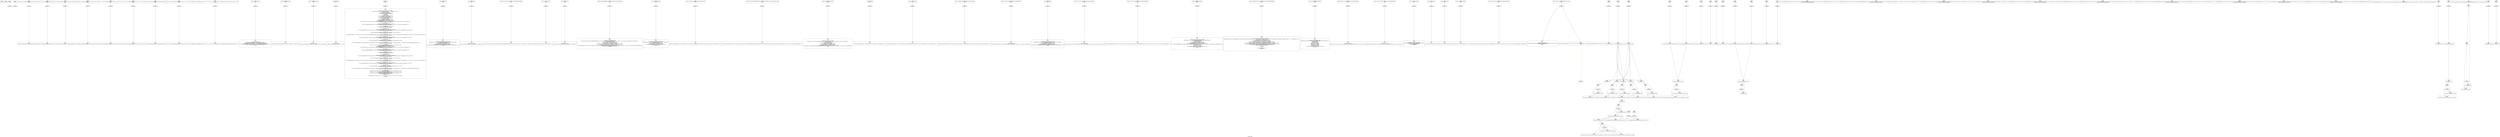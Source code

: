 digraph "constraint_graph" {
	label="constraint_graph";

	Node0x1e1d6a0 [shape=record,label="{0\n\<Empty\>\ni8* null\n\n}"];
	Node0x1e1d2f0 [shape=record,label="{1\n\<Empty\>\ni8* undef\n\n}"];
	Node0x1e3a1c0 [shape=record,label="{2\n\<Empty\>\nOffset:0\n\n}"];
	Node0x1e3a1c0 -> Node0x1e2be30[color=green];
	Node0x1e2be30 [shape=record,label="{3\nanonymous ptr\n}"];
	Node0x1e37120 [shape=record,label="{4\n\<Empty\>\nOffset:0\n\n}"];
	Node0x1e37120 -> Node0x1e2b610[color=green];
	Node0x1e2b610 [shape=record,label="{5\nanonymous ptr\n}"];
	Node0x1e2b1e0 [shape=record,label="{6\n\<Empty\>\n@_ZStL8__ioinit = internal global %\"class.std::ios_base::Init\" zeroinitializer, align 1\nOffset:0\n\n}"];
	Node0x1e2b1e0 -> Node0x1e2b390[color=green];
	Node0x1e2b390 [shape=record,label="{7\nanonymous ptr\n}"];
	Node0x1e2b390 -> Node0x1e1ca20;
	Node0x1e1ca20 [shape=record,label="{8\n\<Empty\>\n@_ZStL8__ioinit = internal global %\"class.std::ios_base::Init\" zeroinitializer, align 1\n\n}"];
	Node0x1e3f370 [shape=record,label="{9\n\<Empty\>\n@__dso_handle = external hidden global i8\nOffset:0\n\n}"];
	Node0x1e3f370 -> Node0x1e3f520[color=green];
	Node0x1e3f520 [shape=record,label="{10\nanonymous ptr\n}"];
	Node0x1e3f520 -> Node0x1e3fb00;
	Node0x1e3fb00 [shape=record,label="{11\n\<Empty\>\n@__dso_handle = external hidden global i8\n\n}"];
	Node0x1e410f0 [shape=record,label="{12\n\<Empty\>\n@.str = private unnamed_addr constant [17 x i8] c\"The Great Gatsby\\00\", align 1\nOffset:0\n\n}"];
	Node0x1e410f0 -> Node0x1e412a0[color=green];
	Node0x1e412a0 [shape=record,label="{13\nanonymous ptr\n}"];
	Node0x1e412a0 -> Node0x1e41880;
	Node0x1e41880 [shape=record,label="{14\n\<Empty\>\n@.str = private unnamed_addr constant [17 x i8] c\"The Great Gatsby\\00\", align 1\n\n}"];
	Node0x1e41e60 [shape=record,label="{15\n\<Empty\>\n@_ZSt4cout = external dso_local global %\"class.std::basic_ostream\", align 8\nOffset:0\n\n}"];
	Node0x1e41e60 -> Node0x1e42010[color=green];
	Node0x1e42010 [shape=record,label="{16\nanonymous ptr\n}"];
	Node0x1e42010 -> Node0x1e43270;
	Node0x1e43270 [shape=record,label="{17\n\<Empty\>\n@_ZSt4cout = external dso_local global %\"class.std::basic_ostream\", align 8\n\n}"];
	Node0x1e43850 [shape=record,label="{18\n\<Empty\>\n@.str.1 = private unnamed_addr constant [18 x i8] c\"Book 1: Title = \\22\\00\", align 1\nOffset:0\n\n}"];
	Node0x1e43850 -> Node0x1e43a00[color=green];
	Node0x1e43a00 [shape=record,label="{19\nanonymous ptr\n}"];
	Node0x1e43a00 -> Node0x1e43fe0;
	Node0x1e43fe0 [shape=record,label="{20\n\<Empty\>\n@.str.1 = private unnamed_addr constant [18 x i8] c\"Book 1: Title = \\22\\00\", align 1\n\n}"];
	Node0x1e445c0 [shape=record,label="{21\n\<Empty\>\n@.str.2 = private unnamed_addr constant [9 x i8] c\"\\22, ID = \\00\", align 1\nOffset:0\n\n}"];
	Node0x1e445c0 -> Node0x1e44770[color=green];
	Node0x1e44770 [shape=record,label="{22\nanonymous ptr\n}"];
	Node0x1e44770 -> Node0x1e44d50;
	Node0x1e44d50 [shape=record,label="{23\n\<Empty\>\n@.str.2 = private unnamed_addr constant [9 x i8] c\"\\22, ID = \\00\", align 1\n\n}"];
	Node0x1e45330 [shape=record,label="{24\n\<Empty\>\n@.str.3 = private unnamed_addr constant [17 x i8] c\"Pointer Analysis\\00\", align 1\nOffset:0\n\n}"];
	Node0x1e45330 -> Node0x1e454e0[color=green];
	Node0x1e454e0 [shape=record,label="{25\nanonymous ptr\n}"];
	Node0x1e454e0 -> Node0x1e45ac0;
	Node0x1e45ac0 [shape=record,label="{26\n\<Empty\>\n@.str.3 = private unnamed_addr constant [17 x i8] c\"Pointer Analysis\\00\", align 1\n\n}"];
	Node0x1e460a0 [shape=record,label="{27\n\<Empty\>\n@.str.4 = private unnamed_addr constant [18 x i8] c\"Book 2: Title = \\22\\00\", align 1\nOffset:0\n\n}"];
	Node0x1e460a0 -> Node0x1e46250[color=green];
	Node0x1e46250 [shape=record,label="{28\nanonymous ptr\n}"];
	Node0x1e46250 -> Node0x1e46830;
	Node0x1e46830 [shape=record,label="{29\n\<Empty\>\n@.str.4 = private unnamed_addr constant [18 x i8] c\"Book 2: Title = \\22\\00\", align 1\n\n}"];
	Node0x1e46e10 [shape=record,label="{30\n\<Empty\>\n@llvm.global_ctors = appending global [1 x \{ i32, void ()*, i8* \}] [\{ i32, void ()*, i8* \} \{ i32 65535, void ()* @_GLOBAL__sub_I_zipper_directflow_library_struct.cpp, i8* null \}]\nOffset:0\n\n}"];
	Node0x1e46e10 -> Node0x1e46fc0[color=green];
	Node0x1e46fc0 [shape=record,label="{31\nanonymous ptr\n}"];
	Node0x1e46fc0 -> Node0x1e47840;
	Node0x1e47840 [shape=record,label="{32\n\<Empty\>\n@llvm.global_ctors = appending global [1 x \{ i32, void ()*, i8* \}] [\{ i32, void ()*, i8* \} \{ i32 65535, void ()* @_GLOBAL__sub_I_zipper_directflow_library_struct.cpp, i8* null \}]\n\n}"];
	Node0x1e3e980 [shape=record,label="{33\n\<Empty\>__cxx_global_var_init\nOffset:0\n\n}"];
	Node0x1e3e980 -> Node0x1e3eb30[color=green];
	Node0x1e3eb30 [shape=record,label="{34\nanonymous ptr\n}"];
	Node0x1e3eb30 -> Node0x1e4a310;
	Node0x1e4a310 [shape=record,label="{35\n\<Empty\>\n\n; Function Attrs: noinline uwtable\ndefine internal void @__cxx_global_var_init() #0 section \".text.startup\" \{\n  call void @_ZNSt8ios_base4InitC1Ev(%\"class.std::ios_base::Init\"* @_ZStL8__ioinit)\n  %1 = bitcast void (%\"class.std::ios_base::Init\"*)* @_ZNSt8ios_base4InitD1Ev to void (i8*)*\n  %2 = getelementptr inbounds %\"class.std::ios_base::Init\", %\"class.std::ios_base::Init\"* @_ZStL8__ioinit, i32 0, i32 0\n  %3 = call i32 @__cxa_atexit(void (i8*)* %1, i8* %2, i8* @__dso_handle) #3\n  ret void\n\}\n\n\n}"];
	Node0x1e4a8f0 [shape=record,label="{36\n\<Empty\>_ZNSt8ios_base4InitC1Ev\nOffset:0\n\n}"];
	Node0x1e4a8f0 -> Node0x1e4aaa0[color=green];
	Node0x1e4aaa0 [shape=record,label="{37\nanonymous ptr\n}"];
	Node0x1e4aaa0 -> Node0x1e4b080;
	Node0x1e4b080 [shape=record,label="{38\n\<Empty\>\n\ndeclare dso_local void @_ZNSt8ios_base4InitC1Ev(%\"class.std::ios_base::Init\"*) unnamed_addr #1\n\n\n}"];
	Node0x1e4b660 [shape=record,label="{39\n\<Empty\>_ZNSt8ios_base4InitD1Ev\nOffset:0\n\n}"];
	Node0x1e4b660 -> Node0x1e4b810[color=green];
	Node0x1e4b810 [shape=record,label="{40\nanonymous ptr\n}"];
	Node0x1e4b810 -> Node0x1e4bdf0;
	Node0x1e4bdf0 [shape=record,label="{41\n\<Empty\>\n\n; Function Attrs: nounwind\ndeclare dso_local void @_ZNSt8ios_base4InitD1Ev(%\"class.std::ios_base::Init\"*) unnamed_addr #2\n\n\n}"];
	Node0x1e4c3d0 [shape=record,label="{42\n\<Empty\>__cxa_atexit\nOffset:0\n\n}"];
	Node0x1e4c3d0 -> Node0x1e4c580[color=green];
	Node0x1e4c580 [shape=record,label="{43\nanonymous ptr\n}"];
	Node0x1e4c580 -> Node0x1e4cb60;
	Node0x1e4cb60 [shape=record,label="{44\n\<Empty\>\n\n; Function Attrs: nounwind\ndeclare dso_local i32 @__cxa_atexit(void (i8*)*, i8*, i8*) #3\n\n\n}"];
	Node0x1e4d140 [shape=record,label="{45\n\<Empty\>main\nOffset:0\n\n}"];
	Node0x1e4d140 -> Node0x1e4d2f0[color=green];
	Node0x1e4d2f0 [shape=record,label="{46\nanonymous ptr\n}"];
	Node0x1e4d2f0 -> Node0x1e4d8d0;
	Node0x1e4d8d0 [shape=record,label="{47\n\<Empty\>\n\n; Function Attrs: noinline norecurse optnone uwtable\ndefine dso_local i32 @main() #4 personality i8* bitcast (i32 (...)* @__gxx_personality_v0 to i8*) \{\n  %1 = alloca i32, align 4\n  %2 = alloca %struct.Book, align 8\n  %3 = alloca %\"class.std::__cxx11::basic_string\", align 8\n  %4 = alloca %\"class.std::allocator\", align 1\n  %5 = alloca i8*\n  %6 = alloca i32\n  %7 = alloca i32, align 4\n  %8 = alloca %\"class.std::__cxx11::basic_string\", align 8\n  %9 = alloca %struct.Book, align 8\n  %10 = alloca %\"class.std::__cxx11::basic_string\", align 8\n  %11 = alloca %\"class.std::allocator\", align 1\n  %12 = alloca i32, align 4\n  %13 = alloca %\"class.std::__cxx11::basic_string\", align 8\n  store i32 0, i32* %1, align 4\n  call void @_ZN4BookC2Ev(%struct.Book* %2) #3\n  call void @_ZNSaIcEC1Ev(%\"class.std::allocator\"* %4) #3\n  %14 = getelementptr inbounds [17 x i8], [17 x i8]* @.str, i64 0, i64 0\n  invoke void @_ZNSt7__cxx1112basic_stringIcSt11char_traitsIcESaIcEEC1EPKcRKS3_(%\"class.std::__cxx11::basic_string\"* %3, i8* %14, %\"class.std::allocator\"* dereferenceable(1) %4)\n          to label %15 unwind label %aser.unreachable\n\n15:                                               ; preds = %0\n  call void @_ZNSaIcED1Ev(%\"class.std::allocator\"* %4) #3\n  invoke void @_ZN4Book8setTitleERKNSt7__cxx1112basic_stringIcSt11char_traitsIcESaIcEEE(%struct.Book* %2, %\"class.std::__cxx11::basic_string\"* dereferenceable(32) %3)\n          to label %16 unwind label %aser.unreachable\n\n16:                                               ; preds = %15\n  %17 = invoke i32 @_ZNK4Book5getIDEv(%struct.Book* %2)\n          to label %18 unwind label %aser.unreachable\n\n18:                                               ; preds = %16\n  store i32 %17, i32* %7, align 4\n  %19 = getelementptr inbounds [18 x i8], [18 x i8]* @.str.1, i64 0, i64 0\n  %20 = invoke dereferenceable(272) %\"class.std::basic_ostream\"* @_ZStlsISt11char_traitsIcEERSt13basic_ostreamIcT_ES5_PKc(%\"class.std::basic_ostream\"* dereferenceable(272) @_ZSt4cout, i8* %19)\n          to label %21 unwind label %aser.unreachable\n\n21:                                               ; preds = %18\n  invoke void @_ZNK4Book8getTitleB5cxx11Ev(%\"class.std::__cxx11::basic_string\"* sret %8, %struct.Book* %2)\n          to label %22 unwind label %aser.unreachable\n\n22:                                               ; preds = %21\n  %23 = invoke dereferenceable(272) %\"class.std::basic_ostream\"* @_ZStlsIcSt11char_traitsIcESaIcEERSt13basic_ostreamIT_T0_ES7_RKNSt7__cxx1112basic_stringIS4_S5_T1_EE(%\"class.std::basic_ostream\"* dereferenceable(272) %20, %\"class.std::__cxx11::basic_string\"* dereferenceable(32) %8)\n          to label %24 unwind label %aser.unreachable\n\n24:                                               ; preds = %22\n  %25 = getelementptr inbounds [9 x i8], [9 x i8]* @.str.2, i64 0, i64 0\n  %26 = invoke dereferenceable(272) %\"class.std::basic_ostream\"* @_ZStlsISt11char_traitsIcEERSt13basic_ostreamIcT_ES5_PKc(%\"class.std::basic_ostream\"* dereferenceable(272) %23, i8* %25)\n          to label %27 unwind label %aser.unreachable\n\n27:                                               ; preds = %24\n  %28 = load i32, i32* %7, align 4\n  %29 = invoke dereferenceable(272) %\"class.std::basic_ostream\"* @_ZNSolsEi(%\"class.std::basic_ostream\"* %26, i32 %28)\n          to label %30 unwind label %aser.unreachable\n\n30:                                               ; preds = %27\n  %31 = invoke dereferenceable(272) %\"class.std::basic_ostream\"* @_ZNSolsEPFRSoS_E(%\"class.std::basic_ostream\"* %29, %\"class.std::basic_ostream\"* (%\"class.std::basic_ostream\"*)* @_ZSt4endlIcSt11char_traitsIcEERSt13basic_ostreamIT_T0_ES6_)\n          to label %32 unwind label %aser.unreachable\n\n32:                                               ; preds = %30\n  call void @_ZNSt7__cxx1112basic_stringIcSt11char_traitsIcESaIcEED1Ev(%\"class.std::__cxx11::basic_string\"* %8) #3\n  call void @_ZN4BookC2Ev(%struct.Book* %9) #3\n  call void @_ZNSaIcEC1Ev(%\"class.std::allocator\"* %11) #3\n  %33 = getelementptr inbounds [17 x i8], [17 x i8]* @.str.3, i64 0, i64 0\n  invoke void @_ZNSt7__cxx1112basic_stringIcSt11char_traitsIcESaIcEEC1EPKcRKS3_(%\"class.std::__cxx11::basic_string\"* %10, i8* %33, %\"class.std::allocator\"* dereferenceable(1) %11)\n          to label %34 unwind label %aser.unreachable\n\n34:                                               ; preds = %32\n  call void @_ZNSaIcED1Ev(%\"class.std::allocator\"* %11) #3\n  invoke void @_ZN4Book8setTitleERKNSt7__cxx1112basic_stringIcSt11char_traitsIcESaIcEEE(%struct.Book* %9, %\"class.std::__cxx11::basic_string\"* dereferenceable(32) %10)\n          to label %35 unwind label %aser.unreachable\n\n35:                                               ; preds = %34\n  %36 = invoke i32 @_ZNK4Book5getIDEv(%struct.Book* %9)\n          to label %37 unwind label %aser.unreachable\n\n37:                                               ; preds = %35\n  store i32 %36, i32* %12, align 4\n  %38 = getelementptr inbounds [18 x i8], [18 x i8]* @.str.4, i64 0, i64 0\n  %39 = invoke dereferenceable(272) %\"class.std::basic_ostream\"* @_ZStlsISt11char_traitsIcEERSt13basic_ostreamIcT_ES5_PKc(%\"class.std::basic_ostream\"* dereferenceable(272) @_ZSt4cout, i8* %38)\n          to label %40 unwind label %aser.unreachable\n\n40:                                               ; preds = %37\n  invoke void @_ZNK4Book8getTitleB5cxx11Ev(%\"class.std::__cxx11::basic_string\"* sret %13, %struct.Book* %9)\n          to label %41 unwind label %aser.unreachable\n\n41:                                               ; preds = %40\n  %42 = invoke dereferenceable(272) %\"class.std::basic_ostream\"* @_ZStlsIcSt11char_traitsIcESaIcEERSt13basic_ostreamIT_T0_ES7_RKNSt7__cxx1112basic_stringIS4_S5_T1_EE(%\"class.std::basic_ostream\"* dereferenceable(272) %39, %\"class.std::__cxx11::basic_string\"* dereferenceable(32) %13)\n          to label %43 unwind label %aser.unreachable\n\n43:                                               ; preds = %41\n  %44 = getelementptr inbounds [9 x i8], [9 x i8]* @.str.2, i64 0, i64 0\n  %45 = invoke dereferenceable(272) %\"class.std::basic_ostream\"* @_ZStlsISt11char_traitsIcEERSt13basic_ostreamIcT_ES5_PKc(%\"class.std::basic_ostream\"* dereferenceable(272) %42, i8* %44)\n          to label %46 unwind label %aser.unreachable\n\n46:                                               ; preds = %43\n  %47 = load i32, i32* %12, align 4\n  %48 = invoke dereferenceable(272) %\"class.std::basic_ostream\"* @_ZNSolsEi(%\"class.std::basic_ostream\"* %45, i32 %47)\n          to label %49 unwind label %aser.unreachable\n\n49:                                               ; preds = %46\n  %50 = invoke dereferenceable(272) %\"class.std::basic_ostream\"* @_ZNSolsEPFRSoS_E(%\"class.std::basic_ostream\"* %48, %\"class.std::basic_ostream\"* (%\"class.std::basic_ostream\"*)* @_ZSt4endlIcSt11char_traitsIcEERSt13basic_ostreamIT_T0_ES6_)\n          to label %51 unwind label %aser.unreachable\n\n51:                                               ; preds = %49\n  call void @_ZNSt7__cxx1112basic_stringIcSt11char_traitsIcESaIcEED1Ev(%\"class.std::__cxx11::basic_string\"* %13) #3\n  store i32 0, i32* %1, align 4\n  call void @_ZNSt7__cxx1112basic_stringIcSt11char_traitsIcESaIcEED1Ev(%\"class.std::__cxx11::basic_string\"* %10) #3\n  call void @_ZN4BookD2Ev(%struct.Book* %9) #3\n  call void @_ZNSt7__cxx1112basic_stringIcSt11char_traitsIcESaIcEED1Ev(%\"class.std::__cxx11::basic_string\"* %3) #3\n  call void @_ZN4BookD2Ev(%struct.Book* %2) #3\n  %52 = load i32, i32* %1, align 4\n  ret i32 %52\n\naser.unreachable:                                 ; preds = %49, %46, %43, %41, %40, %37, %35, %34, %32, %30, %27, %24, %22, %21, %18, %16, %15, %0\n  unreachable\n\}\n\n\n}"];
	Node0x1e4deb0 [shape=record,label="{48\n\<Empty\>_ZN4BookC2Ev\nOffset:0\n\n}"];
	Node0x1e4deb0 -> Node0x1e4e060[color=green];
	Node0x1e4e060 [shape=record,label="{49\nanonymous ptr\n}"];
	Node0x1e4e060 -> Node0x1e4e640;
	Node0x1e4e640 [shape=record,label="{50\n\<Empty\>\n\n; Function Attrs: noinline nounwind optnone uwtable\ndefine linkonce_odr dso_local void @_ZN4BookC2Ev(%struct.Book*) unnamed_addr #5 comdat align 2 \{\n  %2 = alloca %struct.Book*, align 8\n  store %struct.Book* %0, %struct.Book** %2, align 8\n  %3 = load %struct.Book*, %struct.Book** %2, align 8\n  %4 = getelementptr inbounds %struct.Book, %struct.Book* %3, i32 0, i32 0\n  call void @_ZNSt7__cxx1112basic_stringIcSt11char_traitsIcESaIcEEC1Ev(%\"class.std::__cxx11::basic_string\"* %4) #3\n  ret void\n\}\n\n\n}"];
	Node0x1e4ec20 [shape=record,label="{51\n\<Empty\>_ZNSaIcEC1Ev\nOffset:0\n\n}"];
	Node0x1e4ec20 -> Node0x1e4edd0[color=green];
	Node0x1e4edd0 [shape=record,label="{52\nanonymous ptr\n}"];
	Node0x1e4edd0 -> Node0x1e4f3b0;
	Node0x1e4f3b0 [shape=record,label="{53\n\<Empty\>\n\n; Function Attrs: nounwind\ndeclare dso_local void @_ZNSaIcEC1Ev(%\"class.std::allocator\"*) unnamed_addr #2\n\n\n}"];
	Node0x1e4f990 [shape=record,label="{54\n\<Empty\>_ZNSt7__cxx1112basic_stringIcSt11char_traitsIcESaIcEEC1EPKcRKS3_\nOffset:0\n\n}"];
	Node0x1e4f990 -> Node0x1e4fb40[color=green];
	Node0x1e4fb40 [shape=record,label="{55\nanonymous ptr\n}"];
	Node0x1e4fb40 -> Node0x1e503c0;
	Node0x1e503c0 [shape=record,label="{56\n\<Empty\>\n\ndeclare dso_local void @_ZNSt7__cxx1112basic_stringIcSt11char_traitsIcESaIcEEC1EPKcRKS3_(%\"class.std::__cxx11::basic_string\"*, i8*, %\"class.std::allocator\"* dereferenceable(1)) unnamed_addr #1\n\n\n}"];
	Node0x1e509a0 [shape=record,label="{57\n\<Empty\>__gxx_personality_v0\nOffset:0\n\n}"];
	Node0x1e509a0 -> Node0x1e50b50[color=green];
	Node0x1e50b50 [shape=record,label="{58\nanonymous ptr\n}"];
	Node0x1e50b50 -> Node0x1e513d0;
	Node0x1e513d0 [shape=record,label="{59\n\<Empty\>\n\ndeclare dso_local i32 @__gxx_personality_v0(...)\n\n\n}"];
	Node0x1e519b0 [shape=record,label="{60\n\<Empty\>_ZNSaIcED1Ev\nOffset:0\n\n}"];
	Node0x1e519b0 -> Node0x1e51b60[color=green];
	Node0x1e51b60 [shape=record,label="{61\nanonymous ptr\n}"];
	Node0x1e51b60 -> Node0x1e523e0;
	Node0x1e523e0 [shape=record,label="{62\n\<Empty\>\n\n; Function Attrs: nounwind\ndeclare dso_local void @_ZNSaIcED1Ev(%\"class.std::allocator\"*) unnamed_addr #2\n\n\n}"];
	Node0x1e529c0 [shape=record,label="{63\n\<Empty\>_ZN4Book8setTitleERKNSt7__cxx1112basic_stringIcSt11char_traitsIcESaIcEEE\nOffset:0\n\n}"];
	Node0x1e529c0 -> Node0x1e52b70[color=green];
	Node0x1e52b70 [shape=record,label="{64\nanonymous ptr\n}"];
	Node0x1e52b70 -> Node0x1e2aee0;
	Node0x1e2aee0 [shape=record,label="{65\n\<Empty\>\n\n; Function Attrs: noinline optnone uwtable\ndefine linkonce_odr dso_local void @_ZN4Book8setTitleERKNSt7__cxx1112basic_stringIcSt11char_traitsIcESaIcEEE(%struct.Book*, %\"class.std::__cxx11::basic_string\"* dereferenceable(32)) #6 comdat align 2 \{\n  %3 = alloca %struct.Book*, align 8\n  %4 = alloca %\"class.std::__cxx11::basic_string\"*, align 8\n  store %struct.Book* %0, %struct.Book** %3, align 8\n  store %\"class.std::__cxx11::basic_string\"* %1, %\"class.std::__cxx11::basic_string\"** %4, align 8\n  %5 = load %struct.Book*, %struct.Book** %3, align 8\n  %6 = load %\"class.std::__cxx11::basic_string\"*, %\"class.std::__cxx11::basic_string\"** %4, align 8\n  %7 = getelementptr inbounds %struct.Book, %struct.Book* %5, i32 0, i32 0\n  %8 = call dereferenceable(32) %\"class.std::__cxx11::basic_string\"* @_ZNSt7__cxx1112basic_stringIcSt11char_traitsIcESaIcEEaSERKS4_(%\"class.std::__cxx11::basic_string\"* %7, %\"class.std::__cxx11::basic_string\"* dereferenceable(32) %6)\n  call void @_ZN4Book10generateIDEv(%struct.Book* %5)\n  ret void\n\}\n\n\n}"];
	Node0x1e52140 [shape=record,label="{66\n\<Empty\>_ZNK4Book5getIDEv\nOffset:0\n\n}"];
	Node0x1e52140 -> Node0x1e38810[color=green];
	Node0x1e38810 [shape=record,label="{67\nanonymous ptr\n}"];
	Node0x1e38810 -> Node0x1e48060;
	Node0x1e48060 [shape=record,label="{68\n\<Empty\>\n\n; Function Attrs: noinline nounwind optnone uwtable\ndefine linkonce_odr dso_local i32 @_ZNK4Book5getIDEv(%struct.Book*) #5 comdat align 2 \{\n  %2 = alloca %struct.Book*, align 8\n  store %struct.Book* %0, %struct.Book** %2, align 8\n  %3 = load %struct.Book*, %struct.Book** %2, align 8\n  %4 = getelementptr inbounds %struct.Book, %struct.Book* %3, i32 0, i32 1\n  %5 = load i32, i32* %4, align 8\n  ret i32 %5\n\}\n\n\n}"];
	Node0x1e42a00 [shape=record,label="{69\n\<Empty\>_ZStlsISt11char_traitsIcEERSt13basic_ostreamIcT_ES5_PKc\nOffset:0\n\n}"];
	Node0x1e42a00 -> Node0x1e42bb0[color=green];
	Node0x1e42bb0 [shape=record,label="{70\nanonymous ptr\n}"];
	Node0x1e42bb0 -> Node0x1e498c0;
	Node0x1e498c0 [shape=record,label="{71\n\<Empty\>\n\ndeclare dso_local dereferenceable(272) %\"class.std::basic_ostream\"* @_ZStlsISt11char_traitsIcEERSt13basic_ostreamIcT_ES5_PKc(%\"class.std::basic_ostream\"* dereferenceable(272), i8*) #1\n\n\n}"];
	Node0x1e49ea0 [shape=record,label="{72\n\<Empty\>_ZStlsIcSt11char_traitsIcESaIcEERSt13basic_ostreamIT_T0_ES7_RKNSt7__cxx1112basic_stringIS4_S5_T1_EE\nOffset:0\n\n}"];
	Node0x1e49ea0 -> Node0x1e48220[color=green];
	Node0x1e48220 [shape=record,label="{73\nanonymous ptr\n}"];
	Node0x1e48220 -> Node0x1e57880;
	Node0x1e57880 [shape=record,label="{74\n\<Empty\>\n\ndeclare dso_local dereferenceable(272) %\"class.std::basic_ostream\"* @_ZStlsIcSt11char_traitsIcESaIcEERSt13basic_ostreamIT_T0_ES7_RKNSt7__cxx1112basic_stringIS4_S5_T1_EE(%\"class.std::basic_ostream\"* dereferenceable(272), %\"class.std::__cxx11::basic_string\"* dereferenceable(32)) #1\n\n\n}"];
	Node0x1e57e60 [shape=record,label="{75\n\<Empty\>_ZNK4Book8getTitleB5cxx11Ev\nOffset:0\n\n}"];
	Node0x1e57e60 -> Node0x1e58010[color=green];
	Node0x1e58010 [shape=record,label="{76\nanonymous ptr\n}"];
	Node0x1e58010 -> Node0x1e585f0;
	Node0x1e585f0 [shape=record,label="{77\n\<Empty\>\n\n; Function Attrs: noinline optnone uwtable\ndefine linkonce_odr dso_local void @_ZNK4Book8getTitleB5cxx11Ev(%\"class.std::__cxx11::basic_string\"* noalias sret, %struct.Book*) #6 comdat align 2 \{\n  %3 = alloca i8*, align 8\n  %4 = alloca %struct.Book*, align 8\n  %5 = bitcast %\"class.std::__cxx11::basic_string\"* %0 to i8*\n  store i8* %5, i8** %3, align 8\n  store %struct.Book* %1, %struct.Book** %4, align 8\n  %6 = load %struct.Book*, %struct.Book** %4, align 8\n  %7 = getelementptr inbounds %struct.Book, %struct.Book* %6, i32 0, i32 0\n  call void @_ZNSt7__cxx1112basic_stringIcSt11char_traitsIcESaIcEEC1ERKS4_(%\"class.std::__cxx11::basic_string\"* %0, %\"class.std::__cxx11::basic_string\"* dereferenceable(32) %7)\n  ret void\n\}\n\n\n}"];
	Node0x1e58bd0 [shape=record,label="{78\n\<Empty\>_ZNSolsEi\nOffset:0\n\n}"];
	Node0x1e58bd0 -> Node0x1e58d80[color=green];
	Node0x1e58d80 [shape=record,label="{79\nanonymous ptr\n}"];
	Node0x1e58d80 -> Node0x1e59360;
	Node0x1e59360 [shape=record,label="{80\n\<Empty\>\n\ndeclare dso_local dereferenceable(272) %\"class.std::basic_ostream\"* @_ZNSolsEi(%\"class.std::basic_ostream\"*, i32) #1\n\n\n}"];
	Node0x1e59940 [shape=record,label="{81\n\<Empty\>_ZNSolsEPFRSoS_E\nOffset:0\n\n}"];
	Node0x1e59940 -> Node0x1e59af0[color=green];
	Node0x1e59af0 [shape=record,label="{82\nanonymous ptr\n}"];
	Node0x1e59af0 -> Node0x1e5a0d0;
	Node0x1e5a0d0 [shape=record,label="{83\n\<Empty\>\n\ndeclare dso_local dereferenceable(272) %\"class.std::basic_ostream\"* @_ZNSolsEPFRSoS_E(%\"class.std::basic_ostream\"*, %\"class.std::basic_ostream\"* (%\"class.std::basic_ostream\"*)*) #1\n\n\n}"];
	Node0x1e5a6b0 [shape=record,label="{84\n\<Empty\>_ZSt4endlIcSt11char_traitsIcEERSt13basic_ostreamIT_T0_ES6_\nOffset:0\n\n}"];
	Node0x1e5a6b0 -> Node0x1e5a860[color=green];
	Node0x1e5a860 [shape=record,label="{85\nanonymous ptr\n}"];
	Node0x1e5a860 -> Node0x1e5b0e0;
	Node0x1e5b0e0 [shape=record,label="{86\n\<Empty\>\n\ndeclare dso_local dereferenceable(272) %\"class.std::basic_ostream\"* @_ZSt4endlIcSt11char_traitsIcEERSt13basic_ostreamIT_T0_ES6_(%\"class.std::basic_ostream\"* dereferenceable(272)) #1\n\n\n}"];
	Node0x1e5b6c0 [shape=record,label="{87\n\<Empty\>_ZNSt7__cxx1112basic_stringIcSt11char_traitsIcESaIcEED1Ev\nOffset:0\n\n}"];
	Node0x1e5b6c0 -> Node0x1e5b870[color=green];
	Node0x1e5b870 [shape=record,label="{88\nanonymous ptr\n}"];
	Node0x1e5b870 -> Node0x1e5c2d0;
	Node0x1e5c2d0 [shape=record,label="{89\n\<Empty\>\n\n; Function Attrs: nounwind\ndeclare dso_local void @_ZNSt7__cxx1112basic_stringIcSt11char_traitsIcESaIcEED1Ev(%\"class.std::__cxx11::basic_string\"*) unnamed_addr #2\n\n\n}"];
	Node0x1e5c8b0 [shape=record,label="{90\n\<Empty\>_ZN4BookD2Ev\nOffset:0\n\n}"];
	Node0x1e5c8b0 -> Node0x1e5ca60[color=green];
	Node0x1e5ca60 [shape=record,label="{91\nanonymous ptr\n}"];
	Node0x1e5ca60 -> Node0x1e5d2e0;
	Node0x1e5d2e0 [shape=record,label="{92\n\<Empty\>\n\n; Function Attrs: noinline nounwind optnone uwtable\ndefine linkonce_odr dso_local void @_ZN4BookD2Ev(%struct.Book*) unnamed_addr #5 comdat align 2 \{\n  %2 = alloca %struct.Book*, align 8\n  store %struct.Book* %0, %struct.Book** %2, align 8\n  %3 = load %struct.Book*, %struct.Book** %2, align 8\n  %4 = getelementptr inbounds %struct.Book, %struct.Book* %3, i32 0, i32 0\n  call void @_ZNSt7__cxx1112basic_stringIcSt11char_traitsIcESaIcEED1Ev(%\"class.std::__cxx11::basic_string\"* %4) #3\n  ret void\n\}\n\n\n}"];
	Node0x1e5d8c0 [shape=record,label="{93\n\<Empty\>_ZNSt7__cxx1112basic_stringIcSt11char_traitsIcESaIcEEC1Ev\nOffset:0\n\n}"];
	Node0x1e5d8c0 -> Node0x1e5da70[color=green];
	Node0x1e5da70 [shape=record,label="{94\nanonymous ptr\n}"];
	Node0x1e5da70 -> Node0x1e5e2f0;
	Node0x1e5e2f0 [shape=record,label="{95\n\<Empty\>\n\n; Function Attrs: nounwind\ndeclare dso_local void @_ZNSt7__cxx1112basic_stringIcSt11char_traitsIcESaIcEEC1Ev(%\"class.std::__cxx11::basic_string\"*) unnamed_addr #2\n\n\n}"];
	Node0x1e5e8d0 [shape=record,label="{96\n\<Empty\>_ZNSt7__cxx1112basic_stringIcSt11char_traitsIcESaIcEEaSERKS4_\nOffset:0\n\n}"];
	Node0x1e5e8d0 -> Node0x1e5ea80[color=green];
	Node0x1e5ea80 [shape=record,label="{97\nanonymous ptr\n}"];
	Node0x1e5ea80 -> Node0x1e5f300;
	Node0x1e5f300 [shape=record,label="{98\n\<Empty\>\n\ndeclare dso_local dereferenceable(32) %\"class.std::__cxx11::basic_string\"* @_ZNSt7__cxx1112basic_stringIcSt11char_traitsIcESaIcEEaSERKS4_(%\"class.std::__cxx11::basic_string\"*, %\"class.std::__cxx11::basic_string\"* dereferenceable(32)) #1\n\n\n}"];
	Node0x1e5f8e0 [shape=record,label="{99\n\<Empty\>_ZN4Book10generateIDEv\nOffset:0\n\n}"];
	Node0x1e5f8e0 -> Node0x1e5fa90[color=green];
	Node0x1e5fa90 [shape=record,label="{100\nanonymous ptr\n}"];
	Node0x1e5fa90 -> Node0x1e60310;
	Node0x1e60310 [shape=record,label="{101\n\<Empty\>\n\n; Function Attrs: noinline nounwind optnone uwtable\ndefine linkonce_odr dso_local void @_ZN4Book10generateIDEv(%struct.Book*) #5 comdat align 2 \{\n  %2 = alloca %struct.Book*, align 8\n  %3 = alloca i32, align 4\n  %4 = alloca %\"struct.std::hash\", align 1\n  store %struct.Book* %0, %struct.Book** %2, align 8\n  %5 = load %struct.Book*, %struct.Book** %2, align 8\n  %6 = getelementptr inbounds %struct.Book, %struct.Book* %5, i32 0, i32 0\n  %7 = call i64 @_ZNKSt4hashINSt7__cxx1112basic_stringIcSt11char_traitsIcESaIcEEEEclERKS5_(%\"struct.std::hash\"* %4, %\"class.std::__cxx11::basic_string\"* dereferenceable(32) %6) #3\n  %8 = trunc i64 %7 to i32\n  store i32 %8, i32* %3, align 4\n  %9 = load i32, i32* %3, align 4\n  %10 = getelementptr inbounds %struct.Book, %struct.Book* %5, i32 0, i32 1\n  store i32 %9, i32* %10, align 8\n  ret void\n\}\n\n\n}"];
	Node0x1e608f0 [shape=record,label="{102\n\<Empty\>_ZNKSt4hashINSt7__cxx1112basic_stringIcSt11char_traitsIcESaIcEEEEclERKS5_\nOffset:0\n\n}"];
	Node0x1e608f0 -> Node0x1e60aa0[color=green];
	Node0x1e60aa0 [shape=record,label="{103\nanonymous ptr\n}"];
	Node0x1e60aa0 -> Node0x1e61320;
	Node0x1e61320 [shape=record,label="{104\n\<Empty\>\n\n; Function Attrs: noinline nounwind optnone uwtable\ndefine linkonce_odr dso_local i64 @_ZNKSt4hashINSt7__cxx1112basic_stringIcSt11char_traitsIcESaIcEEEEclERKS5_(%\"struct.std::hash\"*, %\"class.std::__cxx11::basic_string\"* dereferenceable(32)) #5 comdat align 2 personality i8* bitcast (i32 (...)* @__gxx_personality_v0 to i8*) \{\n  %3 = alloca %\"struct.std::hash\"*, align 8\n  %4 = alloca %\"class.std::__cxx11::basic_string\"*, align 8\n  store %\"struct.std::hash\"* %0, %\"struct.std::hash\"** %3, align 8\n  store %\"class.std::__cxx11::basic_string\"* %1, %\"class.std::__cxx11::basic_string\"** %4, align 8\n  %5 = load %\"struct.std::hash\"*, %\"struct.std::hash\"** %3, align 8\n  %6 = load %\"class.std::__cxx11::basic_string\"*, %\"class.std::__cxx11::basic_string\"** %4, align 8\n  %7 = call i8* @_ZNKSt7__cxx1112basic_stringIcSt11char_traitsIcESaIcEE4dataEv(%\"class.std::__cxx11::basic_string\"* %6) #3\n  %8 = load %\"class.std::__cxx11::basic_string\"*, %\"class.std::__cxx11::basic_string\"** %4, align 8\n  %9 = call i64 @_ZNKSt7__cxx1112basic_stringIcSt11char_traitsIcESaIcEE6lengthEv(%\"class.std::__cxx11::basic_string\"* %8) #3\n  %10 = invoke i64 @_ZNSt10_Hash_impl4hashEPKvmm(i8* %7, i64 %9, i64 3339675911)\n          to label %11 unwind label %aser.unreachable\n\n11:                                               ; preds = %2\n  ret i64 %10\n\naser.unreachable:                                 ; preds = %2\n  unreachable\n\}\n\n\n}"];
	Node0x1e61900 [shape=record,label="{105\n\<Empty\>_ZNSt10_Hash_impl4hashEPKvmm\nOffset:0\n\n}"];
	Node0x1e61900 -> Node0x1e61ab0[color=green];
	Node0x1e61ab0 [shape=record,label="{106\nanonymous ptr\n}"];
	Node0x1e61ab0 -> Node0x1e62330;
	Node0x1e62330 [shape=record,label="{107\n\<Empty\>\n\n; Function Attrs: noinline optnone uwtable\ndefine linkonce_odr dso_local i64 @_ZNSt10_Hash_impl4hashEPKvmm(i8*, i64, i64) #6 comdat align 2 \{\n  %4 = alloca i8*, align 8\n  %5 = alloca i64, align 8\n  %6 = alloca i64, align 8\n  store i8* %0, i8** %4, align 8\n  store i64 %1, i64* %5, align 8\n  store i64 %2, i64* %6, align 8\n  %7 = load i8*, i8** %4, align 8\n  %8 = load i64, i64* %5, align 8\n  %9 = load i64, i64* %6, align 8\n  %10 = call i64 @_ZSt11_Hash_bytesPKvmm(i8* %7, i64 %8, i64 %9)\n  ret i64 %10\n\}\n\n\n}"];
	Node0x1e62910 [shape=record,label="{108\n\<Empty\>_ZNKSt7__cxx1112basic_stringIcSt11char_traitsIcESaIcEE4dataEv\nOffset:0\n\n}"];
	Node0x1e62910 -> Node0x1e62ac0[color=green];
	Node0x1e62ac0 [shape=record,label="{109\nanonymous ptr\n}"];
	Node0x1e62ac0 -> Node0x1e63340;
	Node0x1e63340 [shape=record,label="{110\n\<Empty\>\n\n; Function Attrs: nounwind\ndeclare dso_local i8* @_ZNKSt7__cxx1112basic_stringIcSt11char_traitsIcESaIcEE4dataEv(%\"class.std::__cxx11::basic_string\"*) #2\n\n\n}"];
	Node0x1e63920 [shape=record,label="{111\n\<Empty\>_ZNKSt7__cxx1112basic_stringIcSt11char_traitsIcESaIcEE6lengthEv\nOffset:0\n\n}"];
	Node0x1e63920 -> Node0x1e63ad0[color=green];
	Node0x1e63ad0 [shape=record,label="{112\nanonymous ptr\n}"];
	Node0x1e63ad0 -> Node0x1e64350;
	Node0x1e64350 [shape=record,label="{113\n\<Empty\>\n\n; Function Attrs: nounwind\ndeclare dso_local i64 @_ZNKSt7__cxx1112basic_stringIcSt11char_traitsIcESaIcEE6lengthEv(%\"class.std::__cxx11::basic_string\"*) #2\n\n\n}"];
	Node0x1e64930 [shape=record,label="{114\n\<Empty\>__clang_call_terminate\nOffset:0\n\n}"];
	Node0x1e64930 -> Node0x1e64ae0[color=green];
	Node0x1e64ae0 [shape=record,label="{115\nanonymous ptr\n}"];
	Node0x1e64ae0 -> Node0x1e65360;
	Node0x1e65360 [shape=record,label="{116\n\<Empty\>\n\n; Function Attrs: noinline noreturn nounwind\ndefine linkonce_odr hidden void @__clang_call_terminate(i8*) #7 comdat \{\n  %2 = call i8* @__cxa_begin_catch(i8* %0) #3\n  call void @_ZSt9terminatev() #8\n  unreachable\n\}\n\n\n}"];
	Node0x1e65940 [shape=record,label="{117\n\<Empty\>__cxa_begin_catch\nOffset:0\n\n}"];
	Node0x1e65940 -> Node0x1e65af0[color=green];
	Node0x1e65af0 [shape=record,label="{118\nanonymous ptr\n}"];
	Node0x1e65af0 -> Node0x1e66370;
	Node0x1e66370 [shape=record,label="{119\n\<Empty\>\n\ndeclare dso_local i8* @__cxa_begin_catch(i8*)\n\n\n}"];
	Node0x1e66950 [shape=record,label="{120\n\<Empty\>_ZSt9terminatev\nOffset:0\n\n}"];
	Node0x1e66950 -> Node0x1e66b00[color=green];
	Node0x1e66b00 [shape=record,label="{121\nanonymous ptr\n}"];
	Node0x1e66b00 -> Node0x1e67380;
	Node0x1e67380 [shape=record,label="{122\n\<Empty\>\n\ndeclare dso_local void @_ZSt9terminatev()\n\n\n}"];
	Node0x1e67960 [shape=record,label="{123\n\<Empty\>_ZSt11_Hash_bytesPKvmm\nOffset:0\n\n}"];
	Node0x1e67960 -> Node0x1e67b10[color=green];
	Node0x1e67b10 [shape=record,label="{124\nanonymous ptr\n}"];
	Node0x1e67b10 -> Node0x1e68390;
	Node0x1e68390 [shape=record,label="{125\n\<Empty\>\n\ndeclare dso_local i64 @_ZSt11_Hash_bytesPKvmm(i8*, i64, i64) #1\n\n\n}"];
	Node0x1e68970 [shape=record,label="{126\n\<Empty\>_ZNSt7__cxx1112basic_stringIcSt11char_traitsIcESaIcEEC1ERKS4_\nOffset:0\n\n}"];
	Node0x1e68970 -> Node0x1e68b20[color=green];
	Node0x1e68b20 [shape=record,label="{127\nanonymous ptr\n}"];
	Node0x1e68b20 -> Node0x1e693a0;
	Node0x1e693a0 [shape=record,label="{128\n\<Empty\>\n\ndeclare dso_local void @_ZNSt7__cxx1112basic_stringIcSt11char_traitsIcESaIcEEC1ERKS4_(%\"class.std::__cxx11::basic_string\"*, %\"class.std::__cxx11::basic_string\"* dereferenceable(32)) unnamed_addr #1\n\n\n}"];
	Node0x1e5d040 [shape=record,label="{129\n\<Empty\>_GLOBAL__sub_I_zipper_directflow_library_struct.cpp\nOffset:0\n\n}"];
	Node0x1e5d040 -> Node0x1e5e050[color=green];
	Node0x1e5e050 [shape=record,label="{130\nanonymous ptr\n}"];
	Node0x1e5e050 -> Node0x1e61080;
	Node0x1e5e050 -> Node0x1e640b0;
	Node0x1e61080 [shape=record,label="{131\n\<Empty\>\n\n; Function Attrs: noinline uwtable\ndefine internal void @_GLOBAL__sub_I_zipper_directflow_library_struct.cpp() #0 section \".text.startup\" \{\n  call void @__cxx_global_var_init()\n  ret void\n\}\n\n\n}"];
	Node0x1e640b0 [shape=record,label="{132\n\<Empty\>\n@llvm.global_ctors = appending global [1 x \{ i32, void ()*, i8* \}] [\{ i32, void ()*, i8* \} \{ i32 65535, void ()* @_GLOBAL__sub_I_zipper_directflow_library_struct.cpp, i8* null \}]\nOffset:8\n\n}"];
	Node0x1e640b0 -> Node0x1e650c0[color=green];
	Node0x1e650c0 [shape=record,label="{133\nanonymous ptr\n}"];
	Node0x1e69100 [shape=record,label="{134\n\<Empty\>\nOffset:0\n\n}"];
	Node0x1e69100 -> Node0x1e53340[color=green];
	Node0x1e53340 [shape=record,label="{135\nanonymous ptr\n}"];
	Node0x1e53340 -> Node0x1e53950;
	Node0x1e53950 [shape=record,label="{136\n\<Empty\>\n  %1 = alloca i32, align 4\n\n}"];
	Node0x1e48a60 [shape=record,label="{137\n\<Empty\>\nOffset:0\n\n}"];
	Node0x1e48a60 -> Node0x1e48c10[color=green];
	Node0x1e48c10 [shape=record,label="{138\nanonymous ptr\n}"];
	Node0x1e48c10 -> Node0x1e49220;
	Node0x1e49220 [shape=record,label="{139\n\<Empty\>\n  %2 = alloca %struct.Book, align 8\n\n}"];
	Node0x1e49220 -> Node0x1e85ee0;
	Node0x1e49220 -> Node0x1e8a040;
	Node0x1e49220 -> Node0x1e7f6d0;
	Node0x1e49220 -> Node0x1e7d3e0;
	Node0x1e49220 -> Node0x1e83760;
	Node0x1e55210 [shape=record,label="{140\n\<Empty\>\nOffset:0\n\n}"];
	Node0x1e55210 -> Node0x1e553c0[color=green];
	Node0x1e553c0 [shape=record,label="{141\nanonymous ptr\n}"];
	Node0x1e553c0 -> Node0x1e559d0;
	Node0x1e559d0 [shape=record,label="{142\n\<Empty\>\n  %3 = alloca %\"class.std::__cxx11::basic_string\", align 8\n\n}"];
	Node0x1e559d0 -> Node0x1e7f890;
	Node0x1e1c200 [shape=record,label="{143\n\<Empty\>\nOffset:0\n\n}"];
	Node0x1e1c200 -> Node0x1e1c3b0[color=green];
	Node0x1e1c3b0 [shape=record,label="{144\nanonymous ptr\n}"];
	Node0x1e1c3b0 -> Node0x1e56e60;
	Node0x1e56e60 [shape=record,label="{145\n\<Empty\>\n  %4 = alloca %\"class.std::allocator\", align 1\n\n}"];
	Node0x1e72e60 [shape=record,label="{146\n\<Empty\>\nOffset:0\n\n}"];
	Node0x1e72e60 -> Node0x1e73010[color=green];
	Node0x1e73010 [shape=record,label="{147\nanonymous ptr\n}"];
	Node0x1e73010 -> Node0x1e735f0;
	Node0x1e735f0 [shape=record,label="{148\n\<Empty\>\n  %5 = alloca i8*\n\n}"];
	Node0x1e73bd0 [shape=record,label="{149\n\<Empty\>\nOffset:0\n\n}"];
	Node0x1e73bd0 -> Node0x1e73d80[color=green];
	Node0x1e73d80 [shape=record,label="{150\nanonymous ptr\n}"];
	Node0x1e73d80 -> Node0x1e74600;
	Node0x1e74600 [shape=record,label="{151\n\<Empty\>\n  %6 = alloca i32\n\n}"];
	Node0x1e74be0 [shape=record,label="{152\n\<Empty\>\nOffset:0\n\n}"];
	Node0x1e74be0 -> Node0x1e74d90[color=green];
	Node0x1e74d90 [shape=record,label="{153\nanonymous ptr\n}"];
	Node0x1e74d90 -> Node0x1e75610;
	Node0x1e75610 [shape=record,label="{154\n\<Empty\>\n  %7 = alloca i32, align 4\n\n}"];
	Node0x1e75bf0 [shape=record,label="{155\n\<Empty\>\nOffset:0\n\n}"];
	Node0x1e75bf0 -> Node0x1e75da0[color=green];
	Node0x1e75da0 [shape=record,label="{156\nanonymous ptr\n}"];
	Node0x1e75da0 -> Node0x1e76620;
	Node0x1e76620 [shape=record,label="{157\n\<Empty\>\n  %8 = alloca %\"class.std::__cxx11::basic_string\", align 8\n\n}"];
	Node0x1e76620 -> Node0x1e85d20;
	Node0x1e76c00 [shape=record,label="{158\n\<Empty\>\nOffset:0\n\n}"];
	Node0x1e76c00 -> Node0x1e76db0[color=green];
	Node0x1e76db0 [shape=record,label="{159\nanonymous ptr\n}"];
	Node0x1e76db0 -> Node0x1e77630;
	Node0x1e77630 [shape=record,label="{160\n\<Empty\>\n  %9 = alloca %struct.Book, align 8\n\n}"];
	Node0x1e77630 -> Node0x1e85ee0;
	Node0x1e77630 -> Node0x1e8a040;
	Node0x1e77630 -> Node0x1e7f6d0;
	Node0x1e77630 -> Node0x1e7d3e0;
	Node0x1e77630 -> Node0x1e83760;
	Node0x1e77c10 [shape=record,label="{161\n\<Empty\>\nOffset:0\n\n}"];
	Node0x1e77c10 -> Node0x1e77dc0[color=green];
	Node0x1e77dc0 [shape=record,label="{162\nanonymous ptr\n}"];
	Node0x1e77dc0 -> Node0x1e78640;
	Node0x1e78640 [shape=record,label="{163\n\<Empty\>\n  %10 = alloca %\"class.std::__cxx11::basic_string\", align 8\n\n}"];
	Node0x1e78640 -> Node0x1e7f890;
	Node0x1e78c20 [shape=record,label="{164\n\<Empty\>\nOffset:0\n\n}"];
	Node0x1e78c20 -> Node0x1e78dd0[color=green];
	Node0x1e78dd0 [shape=record,label="{165\nanonymous ptr\n}"];
	Node0x1e78dd0 -> Node0x1e79650;
	Node0x1e79650 [shape=record,label="{166\n\<Empty\>\n  %11 = alloca %\"class.std::allocator\", align 1\n\n}"];
	Node0x1e79c30 [shape=record,label="{167\n\<Empty\>\nOffset:0\n\n}"];
	Node0x1e79c30 -> Node0x1e79de0[color=green];
	Node0x1e79de0 [shape=record,label="{168\nanonymous ptr\n}"];
	Node0x1e79de0 -> Node0x1e7a660;
	Node0x1e7a660 [shape=record,label="{169\n\<Empty\>\n  %12 = alloca i32, align 4\n\n}"];
	Node0x1e7ac40 [shape=record,label="{170\n\<Empty\>\nOffset:0\n\n}"];
	Node0x1e7ac40 -> Node0x1e7adf0[color=green];
	Node0x1e7adf0 [shape=record,label="{171\nanonymous ptr\n}"];
	Node0x1e7adf0 -> Node0x1e7b670;
	Node0x1e7b670 [shape=record,label="{172\n\<Empty\>\n  %13 = alloca %\"class.std::__cxx11::basic_string\", align 8\n\n}"];
	Node0x1e7b670 -> Node0x1e85d20;
	Node0x1e7bc50 [shape=record,label="{173\n\<Empty\>\n  %20 = invoke dereferenceable(272) %\"class.std::basic_ostream\"* @_ZStlsISt11char_traitsIcEERSt13basic_ostreamIcT_ES5_PKc(%\"class.std::basic_ostream\"* dereferenceable(272) @_ZSt4cout, i8* %19)\n          to label %21 unwind label %aser.unreachable\n\n}"];
	Node0x1e7be10 [shape=record,label="{174\n\<Empty\>\n  %23 = invoke dereferenceable(272) %\"class.std::basic_ostream\"* @_ZStlsIcSt11char_traitsIcESaIcEERSt13basic_ostreamIT_T0_ES7_RKNSt7__cxx1112basic_stringIS4_S5_T1_EE(%\"class.std::basic_ostream\"* dereferenceable(272) %20, %\"class.std::__cxx11::basic_string\"* dereferenceable(32) %8)\n          to label %24 unwind label %aser.unreachable\n\n}"];
	Node0x1e7c3d0 [shape=record,label="{175\n\<Empty\>\n  %26 = invoke dereferenceable(272) %\"class.std::basic_ostream\"* @_ZStlsISt11char_traitsIcEERSt13basic_ostreamIcT_ES5_PKc(%\"class.std::basic_ostream\"* dereferenceable(272) %23, i8* %25)\n          to label %27 unwind label %aser.unreachable\n\n}"];
	Node0x1e7c590 [shape=record,label="{176\n\<Empty\>\n  %29 = invoke dereferenceable(272) %\"class.std::basic_ostream\"* @_ZNSolsEi(%\"class.std::basic_ostream\"* %26, i32 %28)\n          to label %30 unwind label %aser.unreachable\n\n}"];
	Node0x1e7c750 [shape=record,label="{177\n\<Empty\>\n  %31 = invoke dereferenceable(272) %\"class.std::basic_ostream\"* @_ZNSolsEPFRSoS_E(%\"class.std::basic_ostream\"* %29, %\"class.std::basic_ostream\"* (%\"class.std::basic_ostream\"*)* @_ZSt4endlIcSt11char_traitsIcEERSt13basic_ostreamIT_T0_ES6_)\n          to label %32 unwind label %aser.unreachable\n\n}"];
	Node0x1e7c910 [shape=record,label="{178\n\<Empty\>\n  %39 = invoke dereferenceable(272) %\"class.std::basic_ostream\"* @_ZStlsISt11char_traitsIcEERSt13basic_ostreamIcT_ES5_PKc(%\"class.std::basic_ostream\"* dereferenceable(272) @_ZSt4cout, i8* %38)\n          to label %40 unwind label %aser.unreachable\n\n}"];
	Node0x1e7cad0 [shape=record,label="{179\n\<Empty\>\n  %42 = invoke dereferenceable(272) %\"class.std::basic_ostream\"* @_ZStlsIcSt11char_traitsIcESaIcEERSt13basic_ostreamIT_T0_ES7_RKNSt7__cxx1112basic_stringIS4_S5_T1_EE(%\"class.std::basic_ostream\"* dereferenceable(272) %39, %\"class.std::__cxx11::basic_string\"* dereferenceable(32) %13)\n          to label %43 unwind label %aser.unreachable\n\n}"];
	Node0x1e7cc90 [shape=record,label="{180\n\<Empty\>\n  %45 = invoke dereferenceable(272) %\"class.std::basic_ostream\"* @_ZStlsISt11char_traitsIcEERSt13basic_ostreamIcT_ES5_PKc(%\"class.std::basic_ostream\"* dereferenceable(272) %42, i8* %44)\n          to label %46 unwind label %aser.unreachable\n\n}"];
	Node0x1e7ce50 [shape=record,label="{181\n\<Empty\>\n  %48 = invoke dereferenceable(272) %\"class.std::basic_ostream\"* @_ZNSolsEi(%\"class.std::basic_ostream\"* %45, i32 %47)\n          to label %49 unwind label %aser.unreachable\n\n}"];
	Node0x1e7d010 [shape=record,label="{182\n\<Empty\>\n  %50 = invoke dereferenceable(272) %\"class.std::basic_ostream\"* @_ZNSolsEPFRSoS_E(%\"class.std::basic_ostream\"* %48, %\"class.std::basic_ostream\"* (%\"class.std::basic_ostream\"*)* @_ZSt4endlIcSt11char_traitsIcEERSt13basic_ostreamIT_T0_ES6_)\n          to label %51 unwind label %aser.unreachable\n\n}"];
	Node0x1e7d3e0 [shape=record,label="{183\n\<Empty\>\n%struct.Book* %0\n\n}"];
	Node0x1e7d3e0 -> Node0x1e7d5a0;
	Node0x1e7d3e0 -> Node0x1e7dfd0[color=blue];
	Node0x1e7d5a0 [shape=record,label="{184\n\<Empty\>\nOffset:0\n\n}"];
	Node0x1e7d5a0 -> Node0x1e7d750[color=green];
	Node0x1e7d5a0 -> Node0x1e7e9d0;
	Node0x1e7d750 [shape=record,label="{185\nanonymous ptr\n}"];
	Node0x1e7d750 -> Node0x1e7dfd0;
	Node0x1e7dfd0 [shape=record,label="{186\n\<Empty\>\n  %2 = alloca %struct.Book*, align 8\n\n}"];
	Node0x1e7dfd0 -> Node0x1e7e9d0[color=red];
	Node0x1e7e9d0 [shape=record,label="{187\n\<Empty\>\n  %3 = load %struct.Book*, %struct.Book** %2, align 8\n\n}"];
	Node0x1e7f6d0 [shape=record,label="{188\n\<Empty\>\n%struct.Book* %0\n\n}"];
	Node0x1e7f6d0 -> Node0x1e7fa50;
	Node0x1e7f6d0 -> Node0x1e80480[color=blue];
	Node0x1e7f890 [shape=record,label="{189\n\<Empty\>\n%\"class.std::__cxx11::basic_string\"* %1\n\n}"];
	Node0x1e7f890 -> Node0x1e80a60;
	Node0x1e7f890 -> Node0x1e81490[color=blue];
	Node0x1e7fa50 [shape=record,label="{190\n\<Empty\>\nOffset:0\n\n}"];
	Node0x1e7fa50 -> Node0x1e7fc00[color=green];
	Node0x1e7fa50 -> Node0x1e822b0;
	Node0x1e7fc00 [shape=record,label="{191\nanonymous ptr\n}"];
	Node0x1e7fc00 -> Node0x1e80480;
	Node0x1e80480 [shape=record,label="{192\n\<Empty\>\n  %3 = alloca %struct.Book*, align 8\n\n}"];
	Node0x1e80480 -> Node0x1e822b0[color=red];
	Node0x1e80a60 [shape=record,label="{193\n\<Empty\>\nOffset:0\n\n}"];
	Node0x1e80a60 -> Node0x1e80c10[color=green];
	Node0x1e80a60 -> Node0x1e82890;
	Node0x1e80c10 [shape=record,label="{194\nanonymous ptr\n}"];
	Node0x1e80c10 -> Node0x1e81490;
	Node0x1e81490 [shape=record,label="{195\n\<Empty\>\n  %4 = alloca %\"class.std::__cxx11::basic_string\"*, align 8\n\n}"];
	Node0x1e81490 -> Node0x1e82890[color=red];
	Node0x1e822b0 [shape=record,label="{196\n\<Empty\>\n  %5 = load %struct.Book*, %struct.Book** %3, align 8\n\n}"];
	Node0x1e822b0 -> Node0x1e8c120;
	Node0x1e82890 [shape=record,label="{197\n\<Empty\>\n  %6 = load %\"class.std::__cxx11::basic_string\"*, %\"class.std::__cxx11::basic_string\"** %4, align 8\n\n}"];
	Node0x1e82e70 [shape=record,label="{198\n\<Empty\>\n  %8 = call dereferenceable(32) %\"class.std::__cxx11::basic_string\"* @_ZNSt7__cxx1112basic_stringIcSt11char_traitsIcESaIcEEaSERKS4_(%\"class.std::__cxx11::basic_string\"* %7, %\"class.std::__cxx11::basic_string\"* dereferenceable(32) %6)\n\n}"];
	Node0x1e83760 [shape=record,label="{199\n\<Empty\>\n%struct.Book* %0\n\n}"];
	Node0x1e83760 -> Node0x1e83920;
	Node0x1e83760 -> Node0x1e84350[color=blue];
	Node0x1e83920 [shape=record,label="{200\n\<Empty\>\nOffset:0\n\n}"];
	Node0x1e83920 -> Node0x1e83ad0[color=green];
	Node0x1e83920 -> Node0x1e84d50;
	Node0x1e83ad0 [shape=record,label="{201\nanonymous ptr\n}"];
	Node0x1e83ad0 -> Node0x1e84350;
	Node0x1e84350 [shape=record,label="{202\n\<Empty\>\n  %2 = alloca %struct.Book*, align 8\n\n}"];
	Node0x1e84350 -> Node0x1e84d50[color=red];
	Node0x1e84d50 [shape=record,label="{203\n\<Empty\>\n  %3 = load %struct.Book*, %struct.Book** %2, align 8\n\n}"];
	Node0x1e84d50 -> Node0x1e85330[color=purple];
	Node0x1e85330 [shape=record,label="{204\n\<Empty\>\n  %4 = getelementptr inbounds %struct.Book, %struct.Book* %3, i32 0, i32 1\n\n}"];
	Node0x1e85d20 [shape=record,label="{205\n\<Empty\>\n%\"class.std::__cxx11::basic_string\"* %0\n\n}"];
	Node0x1e85d20 -> Node0x1e860a0;
	Node0x1e85d20 -> Node0x1e86ad0[color=blue];
	Node0x1e85ee0 [shape=record,label="{206\n\<Empty\>\n%struct.Book* %1\n\n}"];
	Node0x1e85ee0 -> Node0x1e870b0;
	Node0x1e85ee0 -> Node0x1e87ae0[color=blue];
	Node0x1e860a0 [shape=record,label="{207\n\<Empty\>\nOffset:0\n\n}"];
	Node0x1e860a0 -> Node0x1e86250[color=green];
	Node0x1e86250 [shape=record,label="{208\nanonymous ptr\n}"];
	Node0x1e86250 -> Node0x1e86ad0;
	Node0x1e86ad0 [shape=record,label="{209\n\<Empty\>\n  %3 = alloca i8*, align 8\n\n}"];
	Node0x1e870b0 [shape=record,label="{210\n\<Empty\>\nOffset:0\n\n}"];
	Node0x1e870b0 -> Node0x1e87260[color=green];
	Node0x1e870b0 -> Node0x1e88900;
	Node0x1e87260 [shape=record,label="{211\nanonymous ptr\n}"];
	Node0x1e87260 -> Node0x1e87ae0;
	Node0x1e87ae0 [shape=record,label="{212\n\<Empty\>\n  %4 = alloca %struct.Book*, align 8\n\n}"];
	Node0x1e87ae0 -> Node0x1e88900[color=red];
	Node0x1e88900 [shape=record,label="{213\n\<Empty\>\n  %6 = load %struct.Book*, %struct.Book** %4, align 8\n\n}"];
	Node0x1e8a040 [shape=record,label="{214\n\<Empty\>\n%struct.Book* %0\n\n}"];
	Node0x1e8a040 -> Node0x1e8a200;
	Node0x1e8a040 -> Node0x1e8ac30[color=blue];
	Node0x1e8a200 [shape=record,label="{215\n\<Empty\>\nOffset:0\n\n}"];
	Node0x1e8a200 -> Node0x1e8a3b0[color=green];
	Node0x1e8a200 -> Node0x1e8b630;
	Node0x1e8a3b0 [shape=record,label="{216\nanonymous ptr\n}"];
	Node0x1e8a3b0 -> Node0x1e8ac30;
	Node0x1e8ac30 [shape=record,label="{217\n\<Empty\>\n  %2 = alloca %struct.Book*, align 8\n\n}"];
	Node0x1e8ac30 -> Node0x1e8b630[color=red];
	Node0x1e8b630 [shape=record,label="{218\n\<Empty\>\n  %3 = load %struct.Book*, %struct.Book** %2, align 8\n\n}"];
	Node0x1e8c120 [shape=record,label="{219\n\<Empty\>\n%struct.Book* %0\n\n}"];
	Node0x1e8c120 -> Node0x1e8d2f0;
	Node0x1e8c120 -> Node0x1e8dd20[color=blue];
	Node0x1e8d2f0 [shape=record,label="{220\n\<Empty\>\nOffset:0\n\n}"];
	Node0x1e8d2f0 -> Node0x1e8d4a0[color=green];
	Node0x1e8d2f0 -> Node0x1e90740;
	Node0x1e8d4a0 [shape=record,label="{221\nanonymous ptr\n}"];
	Node0x1e8d4a0 -> Node0x1e8dd20;
	Node0x1e8dd20 [shape=record,label="{222\n\<Empty\>\n  %2 = alloca %struct.Book*, align 8\n\n}"];
	Node0x1e8dd20 -> Node0x1e90740[color=red];
	Node0x1e8e300 [shape=record,label="{223\n\<Empty\>\nOffset:0\n\n}"];
	Node0x1e8e300 -> Node0x1e8e4b0[color=green];
	Node0x1e8e4b0 [shape=record,label="{224\nanonymous ptr\n}"];
	Node0x1e8e4b0 -> Node0x1e8ed30;
	Node0x1e8ed30 [shape=record,label="{225\n\<Empty\>\n  %3 = alloca i32, align 4\n\n}"];
	Node0x1e8f310 [shape=record,label="{226\n\<Empty\>\nOffset:0\n\n}"];
	Node0x1e8f310 -> Node0x1e8f4c0[color=green];
	Node0x1e8f4c0 [shape=record,label="{227\nanonymous ptr\n}"];
	Node0x1e8f4c0 -> Node0x1e8fd40;
	Node0x1e8fd40 [shape=record,label="{228\n\<Empty\>\n  %4 = alloca %\"struct.std::hash\", align 1\n\n}"];
	Node0x1e8fd40 -> Node0x1e919a0;
	Node0x1e90740 [shape=record,label="{229\n\<Empty\>\n  %5 = load %struct.Book*, %struct.Book** %2, align 8\n\n}"];
	Node0x1e90740 -> Node0x1e90d20[color=purple];
	Node0x1e90740 -> Node0x1e91b60;
	Node0x1e90d20 [shape=record,label="{230\n\<Empty\>\n  %10 = getelementptr inbounds %struct.Book, %struct.Book* %5, i32 0, i32 1\n\n}"];
	Node0x1e919a0 [shape=record,label="{231\n\<Empty\>\n%\"struct.std::hash\"* %0\n\n}"];
	Node0x1e919a0 -> Node0x1e91d20;
	Node0x1e919a0 -> Node0x1e92780[color=blue];
	Node0x1e91b60 [shape=record,label="{232\n\<Empty\>\n%\"class.std::__cxx11::basic_string\"* %1\n\n}"];
	Node0x1e91b60 -> Node0x1e92d60;
	Node0x1e91b60 -> Node0x1e937c0[color=blue];
	Node0x1e91d20 [shape=record,label="{233\n\<Empty\>\nOffset:0\n\n}"];
	Node0x1e91d20 -> Node0x1e91ed0[color=green];
	Node0x1e91d20 -> Node0x1e94610;
	Node0x1e91ed0 [shape=record,label="{234\nanonymous ptr\n}"];
	Node0x1e91ed0 -> Node0x1e92780;
	Node0x1e92780 [shape=record,label="{235\n\<Empty\>\n  %3 = alloca %\"struct.std::hash\"*, align 8\n\n}"];
	Node0x1e92780 -> Node0x1e94610[color=red];
	Node0x1e92d60 [shape=record,label="{236\n\<Empty\>\nOffset:0\n\n}"];
	Node0x1e92d60 -> Node0x1e92f10[color=green];
	Node0x1e92d60 -> Node0x1e94c20;
	Node0x1e92d60 -> Node0x1e95420;
	Node0x1e92f10 [shape=record,label="{237\nanonymous ptr\n}"];
	Node0x1e92f10 -> Node0x1e937c0;
	Node0x1e937c0 [shape=record,label="{238\n\<Empty\>\n  %4 = alloca %\"class.std::__cxx11::basic_string\"*, align 8\n\n}"];
	Node0x1e937c0 -> Node0x1e94c20[color=red];
	Node0x1e937c0 -> Node0x1e95420[color=red];
	Node0x1e94610 [shape=record,label="{239\n\<Empty\>\n  %5 = load %\"struct.std::hash\"*, %\"struct.std::hash\"** %3, align 8\n\n}"];
	Node0x1e94c20 [shape=record,label="{240\n\<Empty\>\n  %6 = load %\"class.std::__cxx11::basic_string\"*, %\"class.std::__cxx11::basic_string\"** %4, align 8\n\n}"];
	Node0x1e95230 [shape=record,label="{241\n\<Empty\>\n  %7 = call i8* @_ZNKSt7__cxx1112basic_stringIcSt11char_traitsIcESaIcEE4dataEv(%\"class.std::__cxx11::basic_string\"* %6) #3\n\n}"];
	Node0x1e95230 -> Node0x1e964e0;
	Node0x1e95420 [shape=record,label="{242\n\<Empty\>\n  %8 = load %\"class.std::__cxx11::basic_string\"*, %\"class.std::__cxx11::basic_string\"** %4, align 8\n\n}"];
	Node0x1e964e0 [shape=record,label="{243\n\<Empty\>\ni8* %0\n\n}"];
	Node0x1e964e0 -> Node0x1e966a0;
	Node0x1e964e0 -> Node0x1e97100[color=blue];
	Node0x1e966a0 [shape=record,label="{244\n\<Empty\>\nOffset:0\n\n}"];
	Node0x1e966a0 -> Node0x1e96850[color=green];
	Node0x1e966a0 -> Node0x1e99bb0;
	Node0x1e96850 [shape=record,label="{245\nanonymous ptr\n}"];
	Node0x1e96850 -> Node0x1e97100;
	Node0x1e97100 [shape=record,label="{246\n\<Empty\>\n  %4 = alloca i8*, align 8\n\n}"];
	Node0x1e97100 -> Node0x1e99bb0[color=red];
	Node0x1e976e0 [shape=record,label="{247\n\<Empty\>\nOffset:0\n\n}"];
	Node0x1e976e0 -> Node0x1e97890[color=green];
	Node0x1e97890 [shape=record,label="{248\nanonymous ptr\n}"];
	Node0x1e97890 -> Node0x1e98140;
	Node0x1e98140 [shape=record,label="{249\n\<Empty\>\n  %5 = alloca i64, align 8\n\n}"];
	Node0x1e98720 [shape=record,label="{250\n\<Empty\>\nOffset:0\n\n}"];
	Node0x1e98720 -> Node0x1e988d0[color=green];
	Node0x1e988d0 [shape=record,label="{251\nanonymous ptr\n}"];
	Node0x1e988d0 -> Node0x1e99180;
	Node0x1e99180 [shape=record,label="{252\n\<Empty\>\n  %6 = alloca i64, align 8\n\n}"];
	Node0x1e99bb0 [shape=record,label="{253\n\<Empty\>\n  %7 = load i8*, i8** %4, align 8\n\n}"];
	Node0x1eb18f0 [shape=record,label="{254\n\<Empty\>\nOffset:32\n\n}"];
	Node0x1eb18f0 -> Node0x1eaf4b0[color=green];
	Node0x1eaf4b0 [shape=record,label="{255\nanonymous ptr\n}"];
	Node0x1eaf4b0 -> Node0x1e90d20;
	Node0x1eaf4b0 -> Node0x1e85330;
	Node0x1eb13e0 [shape=record,label="{256\n\<Empty\>\nOffset:32\n\n}"];
	Node0x1eb13e0 -> Node0x1e69d40[color=green];
	Node0x1e69d40 [shape=record,label="{257\nanonymous ptr\n}"];
	Node0x1e69d40 -> Node0x1e90d20;
	Node0x1e69d40 -> Node0x1e85330;
}
